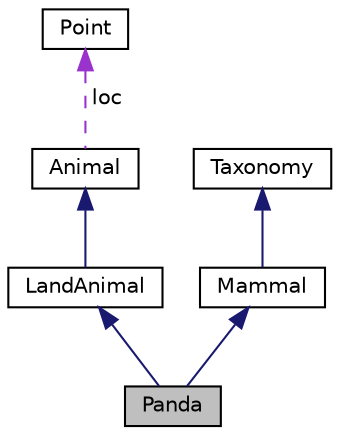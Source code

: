 digraph "Panda"
{
  edge [fontname="Helvetica",fontsize="10",labelfontname="Helvetica",labelfontsize="10"];
  node [fontname="Helvetica",fontsize="10",shape=record];
  Node1 [label="Panda",height=0.2,width=0.4,color="black", fillcolor="grey75", style="filled", fontcolor="black"];
  Node2 -> Node1 [dir="back",color="midnightblue",fontsize="10",style="solid",fontname="Helvetica"];
  Node2 [label="LandAnimal",height=0.2,width=0.4,color="black", fillcolor="white", style="filled",URL="$classLandAnimal.html"];
  Node3 -> Node2 [dir="back",color="midnightblue",fontsize="10",style="solid",fontname="Helvetica"];
  Node3 [label="Animal",height=0.2,width=0.4,color="black", fillcolor="white", style="filled",URL="$classAnimal.html"];
  Node4 -> Node3 [dir="back",color="darkorchid3",fontsize="10",style="dashed",label=" loc" ,fontname="Helvetica"];
  Node4 [label="Point",height=0.2,width=0.4,color="black", fillcolor="white", style="filled",URL="$classPoint.html"];
  Node5 -> Node1 [dir="back",color="midnightblue",fontsize="10",style="solid",fontname="Helvetica"];
  Node5 [label="Mammal",height=0.2,width=0.4,color="black", fillcolor="white", style="filled",URL="$classMammal.html"];
  Node6 -> Node5 [dir="back",color="midnightblue",fontsize="10",style="solid",fontname="Helvetica"];
  Node6 [label="Taxonomy",height=0.2,width=0.4,color="black", fillcolor="white", style="filled",URL="$classTaxonomy.html"];
}
